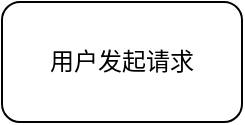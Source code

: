 <mxfile version="21.3.0" type="github">
  <diagram name="第 1 页" id="FfEKhpDbBPnWBdBkNUb6">
    <mxGraphModel dx="517" dy="829" grid="1" gridSize="10" guides="1" tooltips="1" connect="1" arrows="1" fold="1" page="1" pageScale="1" pageWidth="827" pageHeight="1169" math="0" shadow="0">
      <root>
        <mxCell id="0" />
        <mxCell id="1" parent="0" />
        <mxCell id="a3w9YAJ5Z1r-tMpOfW12-1" value="用户发起请求" style="rounded=1;whiteSpace=wrap;html=1;" vertex="1" parent="1">
          <mxGeometry x="110" y="310" width="120" height="60" as="geometry" />
        </mxCell>
      </root>
    </mxGraphModel>
  </diagram>
</mxfile>
